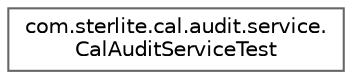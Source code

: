digraph "Graphical Class Hierarchy"
{
 // LATEX_PDF_SIZE
  bgcolor="transparent";
  edge [fontname=Helvetica,fontsize=10,labelfontname=Helvetica,labelfontsize=10];
  node [fontname=Helvetica,fontsize=10,shape=box,height=0.2,width=0.4];
  rankdir="LR";
  Node0 [id="Node000000",label="com.sterlite.cal.audit.service.\lCalAuditServiceTest",height=0.2,width=0.4,color="grey40", fillcolor="white", style="filled",URL="$classcom_1_1sterlite_1_1cal_1_1audit_1_1service_1_1_cal_audit_service_test.html",tooltip=" "];
}

